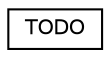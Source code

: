 digraph "Graphical Class Hierarchy"
{
 // LATEX_PDF_SIZE
  edge [fontname="Helvetica",fontsize="10",labelfontname="Helvetica",labelfontsize="10"];
  node [fontname="Helvetica",fontsize="10",shape=record];
  rankdir="LR";
  Node0 [label="TODO",height=0.2,width=0.4,color="black", fillcolor="white", style="filled",URL="$class_t_o_d_o.html",tooltip="classe di metodi statici per la gestione dei progetti memorizzati su file"];
}

